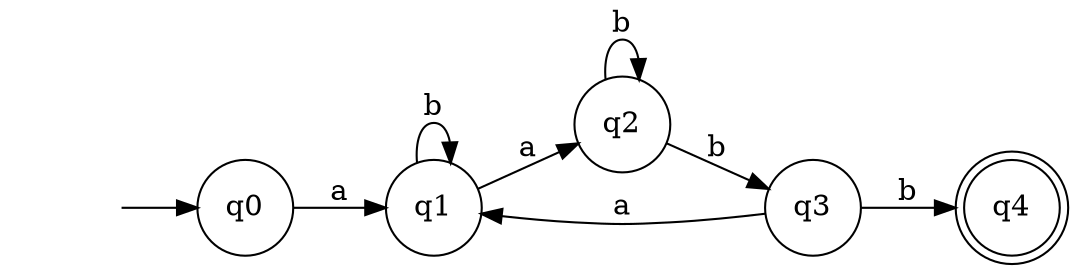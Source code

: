digraph NFA {
	graph [rankdir=LR]
	"" [label="" shape=plaintext]
	q4 [label=q4 shape=doublecircle]
	q1 [label=q1 shape=circle]
	q0 [label=q0 shape=circle]
	q3 [label=q3 shape=circle]
	q2 [label=q2 shape=circle]
	"" -> q0 [label=""]
	q0 -> q1 [label=a]
	q1 -> q1 [label=b]
	q1 -> q2 [label=a]
	q2 -> q3 [label=b]
	q2 -> q2 [label=b]
	q3 -> q4 [label=b]
	q3 -> q1 [label=a]
}
